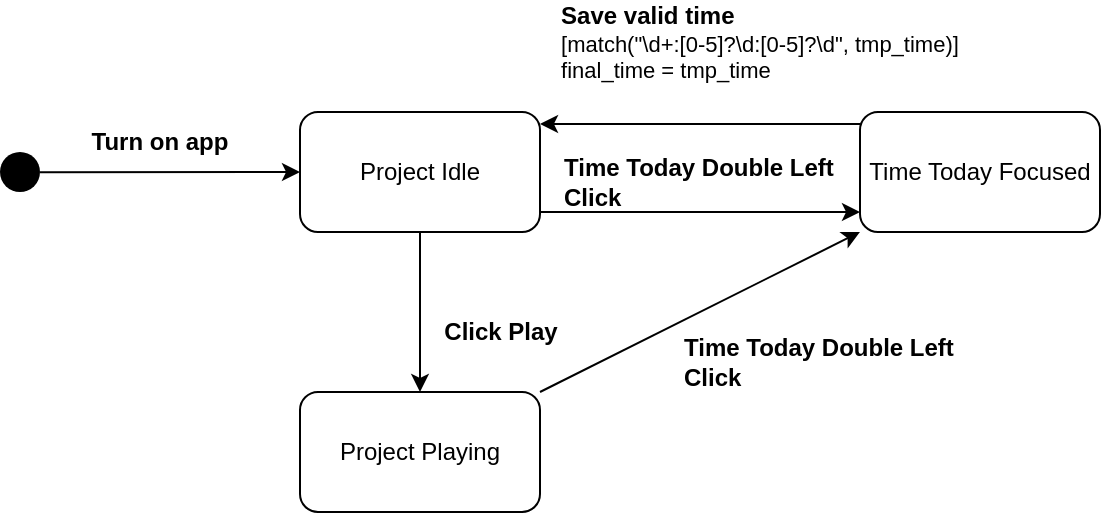 <mxfile>
    <diagram id="hUVOVU6jRG6KGF_iUACn" name="Page-1">
        <mxGraphModel dx="2052" dy="907" grid="1" gridSize="10" guides="1" tooltips="1" connect="1" arrows="1" fold="1" page="1" pageScale="1" pageWidth="850" pageHeight="1100" math="0" shadow="0">
            <root>
                <mxCell id="0"/>
                <mxCell id="1" parent="0"/>
                <mxCell id="30" value="" style="edgeStyle=none;html=1;" edge="1" parent="1">
                    <mxGeometry relative="1" as="geometry">
                        <mxPoint x="170" y="240.0" as="sourcePoint"/>
                        <mxPoint x="330" y="240.0" as="targetPoint"/>
                    </mxGeometry>
                </mxCell>
                <mxCell id="2" value="Project Idle" style="rounded=1;whiteSpace=wrap;html=1;" parent="1" vertex="1">
                    <mxGeometry x="50" y="190" width="120" height="60" as="geometry"/>
                </mxCell>
                <mxCell id="3" style="edgeStyle=none;html=1;fontSize=12;" parent="1" source="4" target="2" edge="1">
                    <mxGeometry relative="1" as="geometry">
                        <mxPoint x="40" y="220.0" as="targetPoint"/>
                    </mxGeometry>
                </mxCell>
                <mxCell id="4" value="" style="ellipse;fillColor=#000000;strokeColor=none;" parent="1" vertex="1">
                    <mxGeometry x="-100" y="210" width="20" height="20" as="geometry"/>
                </mxCell>
                <mxCell id="40" style="edgeStyle=none;html=1;fontSize=11;fontColor=#000000;" edge="1" parent="1" source="6" target="29">
                    <mxGeometry relative="1" as="geometry"/>
                </mxCell>
                <mxCell id="6" value="Project Playing" style="rounded=1;whiteSpace=wrap;html=1;fontSize=12;" parent="1" vertex="1">
                    <mxGeometry x="50" y="330" width="120" height="60" as="geometry"/>
                </mxCell>
                <mxCell id="8" style="edgeStyle=none;html=1;fontSize=12;" parent="1" source="2" target="6" edge="1">
                    <mxGeometry relative="1" as="geometry">
                        <mxPoint x="110" y="370" as="sourcePoint"/>
                        <Array as="points"/>
                    </mxGeometry>
                </mxCell>
                <mxCell id="9" value="&lt;b&gt;Turn on app&lt;/b&gt;" style="text;html=1;strokeColor=none;fillColor=none;align=center;verticalAlign=middle;whiteSpace=wrap;rounded=0;" vertex="1" parent="1">
                    <mxGeometry x="-60" y="190" width="80" height="30" as="geometry"/>
                </mxCell>
                <mxCell id="15" value="&lt;b&gt;Click Play&lt;/b&gt;" style="text;html=1;align=center;verticalAlign=middle;resizable=0;points=[];autosize=1;strokeColor=none;fillColor=none;" vertex="1" parent="1">
                    <mxGeometry x="115" y="290" width="70" height="20" as="geometry"/>
                </mxCell>
                <mxCell id="29" value="Time Today Focused" style="rounded=1;whiteSpace=wrap;html=1;" vertex="1" parent="1">
                    <mxGeometry x="330" y="190" width="120" height="60" as="geometry"/>
                </mxCell>
                <mxCell id="31" value="&lt;b&gt;Time Today Double Left Click&lt;/b&gt;" style="text;html=1;strokeColor=none;fillColor=none;align=left;verticalAlign=middle;whiteSpace=wrap;rounded=0;" vertex="1" parent="1">
                    <mxGeometry x="180" y="210" width="160" height="30" as="geometry"/>
                </mxCell>
                <mxCell id="36" value="" style="endArrow=classic;html=1;" edge="1" parent="1">
                    <mxGeometry width="50" height="50" relative="1" as="geometry">
                        <mxPoint x="330" y="196.0" as="sourcePoint"/>
                        <mxPoint x="170" y="196.0" as="targetPoint"/>
                    </mxGeometry>
                </mxCell>
                <mxCell id="37" value="&lt;div style=&quot;text-align: left&quot;&gt;&lt;b&gt;&lt;font style=&quot;font-size: 12px&quot;&gt;Save valid time&lt;/font&gt;&lt;/b&gt;&lt;/div&gt;&lt;span style=&quot;font-size: 11px&quot;&gt;&lt;div style=&quot;text-align: left&quot;&gt;&lt;span&gt;[match(&quot;&lt;/span&gt;&lt;font style=&quot;font-family: &amp;#34;helvetica&amp;#34; , &amp;#34;arial&amp;#34; , &amp;#34;freesans&amp;#34; , sans-serif&quot;&gt;\d+:[0-5]?\d:[0-5]?\d&quot;, tmp_time)&lt;/font&gt;&lt;span style=&quot;font-family: &amp;#34;helvetica&amp;#34;&quot;&gt;]&lt;/span&gt;&lt;/div&gt;&lt;/span&gt;&lt;span style=&quot;font-size: 11px&quot;&gt;&lt;div style=&quot;text-align: left&quot;&gt;&lt;span&gt;final_time = tmp_time&lt;/span&gt;&lt;/div&gt;&lt;/span&gt;" style="text;html=1;strokeColor=none;fillColor=none;align=center;verticalAlign=middle;whiteSpace=wrap;rounded=0;" vertex="1" parent="1">
                    <mxGeometry x="160" y="140" width="240" height="30" as="geometry"/>
                </mxCell>
                <mxCell id="41" value="&lt;b&gt;Time Today Double Left Click&lt;/b&gt;" style="text;html=1;strokeColor=none;fillColor=none;align=left;verticalAlign=middle;whiteSpace=wrap;rounded=0;" vertex="1" parent="1">
                    <mxGeometry x="240" y="300" width="160" height="30" as="geometry"/>
                </mxCell>
            </root>
        </mxGraphModel>
    </diagram>
</mxfile>